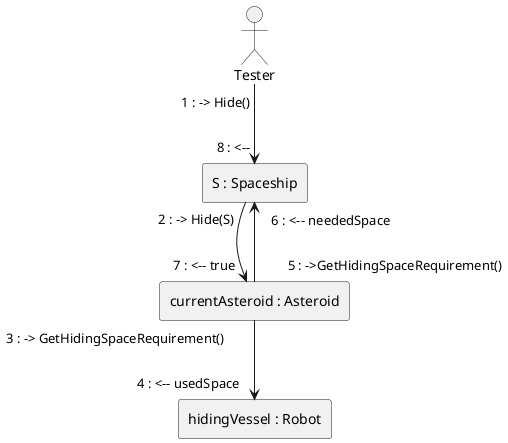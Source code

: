 @startuml
'autonumber "0:"
skinparam linestyle ortho

actor Tester as Tester
rectangle "S : Spaceship" as S
rectangle "currentAsteroid : Asteroid" as cA
rectangle "hidingVessel : Robot" as hV

Tester --> S: "1 : -> Hide()" "8 : <--"
S --> cA: "2 : -> Hide(S)" "7 : <-- true"
cA --> hV: "3 : -> GetHidingSpaceRequirement()" "4 : <-- usedSpace"
cA --> S: "5 : ->GetHidingSpaceRequirement()" "6 : <-- neededSpace"

@enduml